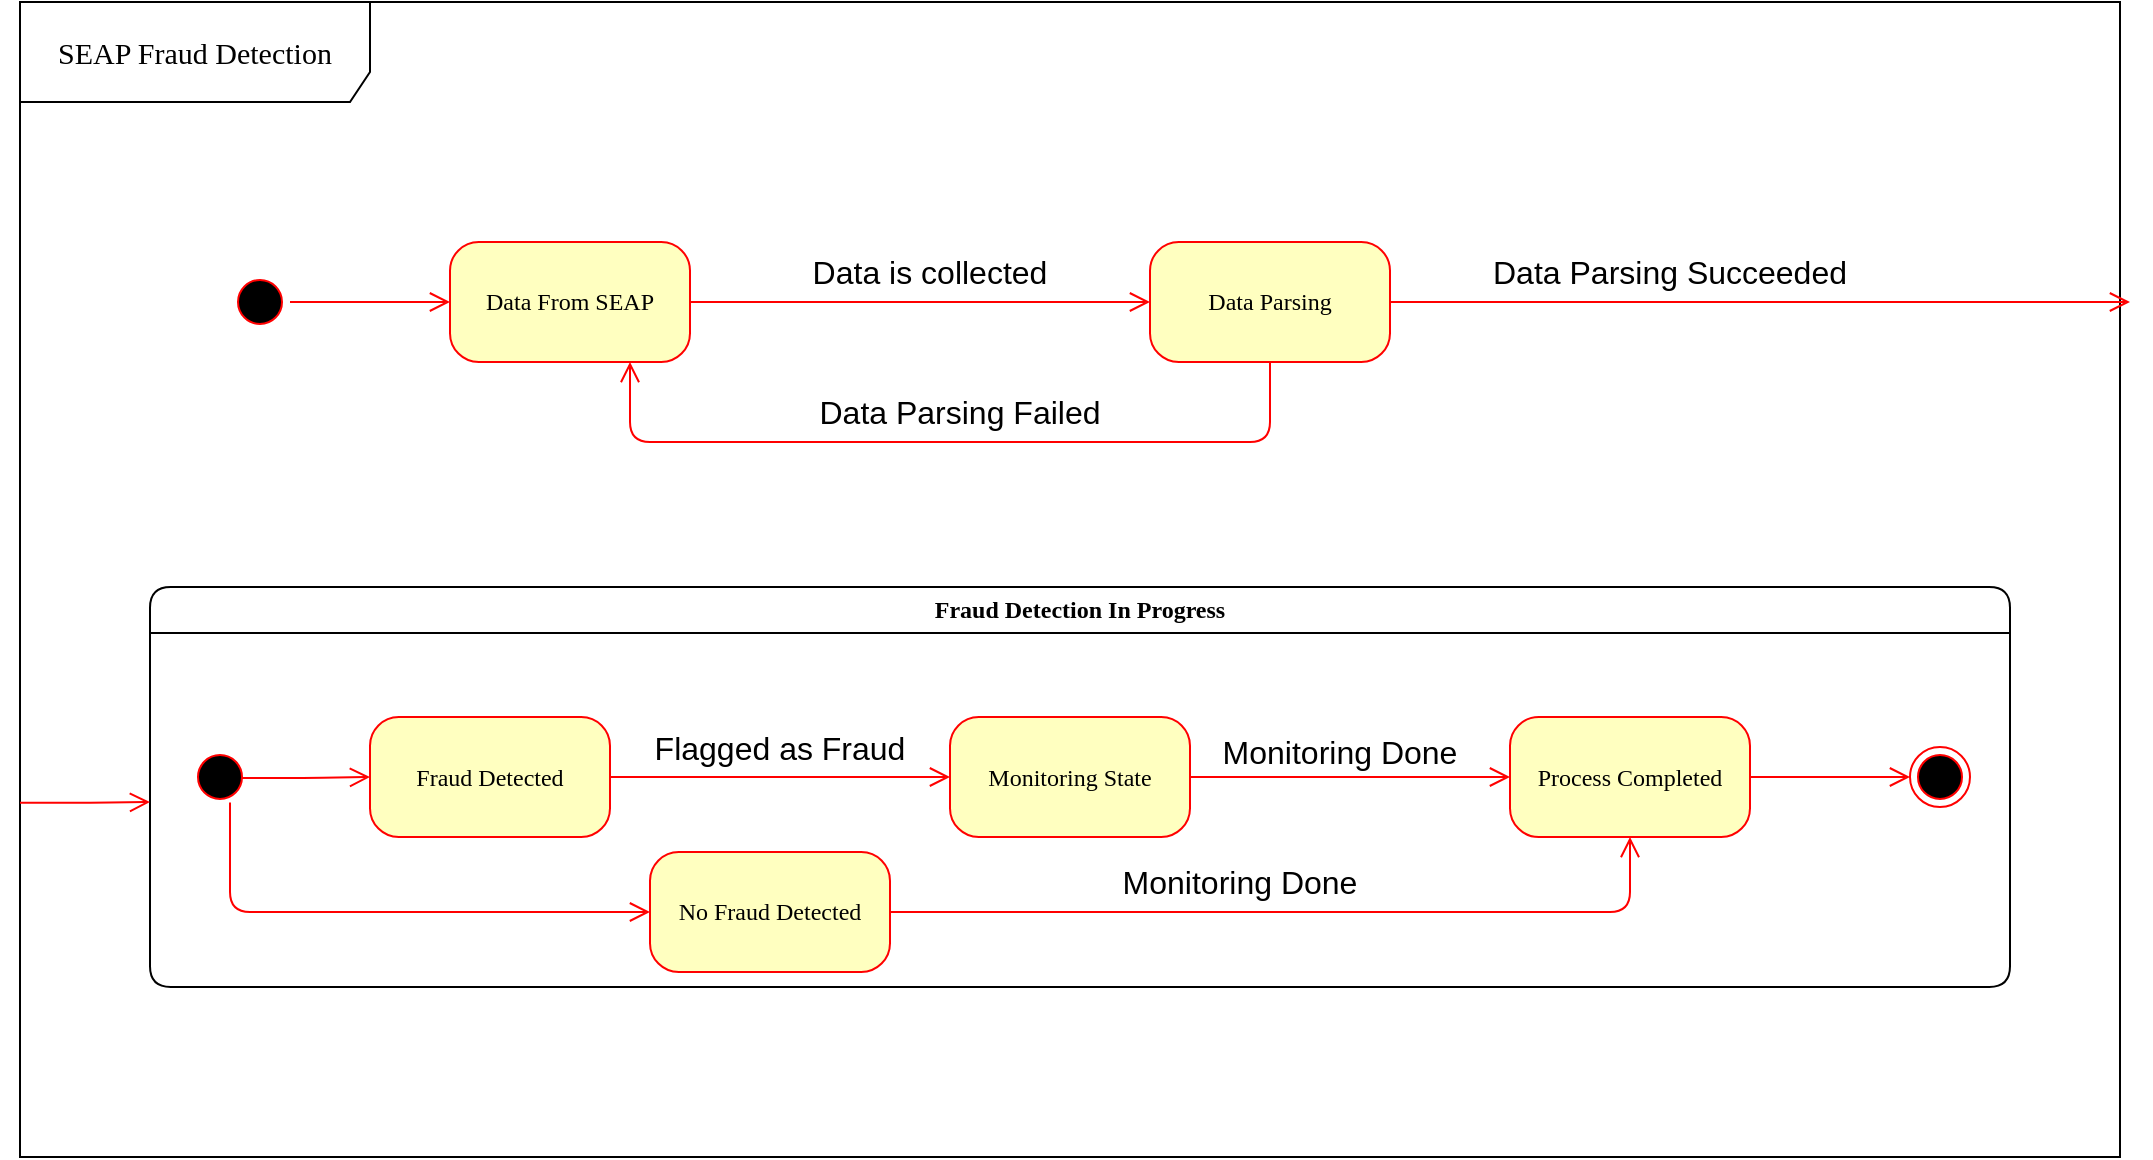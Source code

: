 <mxfile version="24.7.17">
  <diagram name="Page-1" id="58cdce13-f638-feb5-8d6f-7d28b1aa9fa0">
    <mxGraphModel dx="1354" dy="862" grid="1" gridSize="10" guides="1" tooltips="1" connect="1" arrows="1" fold="1" page="1" pageScale="1" pageWidth="1100" pageHeight="850" background="none" math="0" shadow="0">
      <root>
        <mxCell id="0" />
        <mxCell id="1" parent="0" />
        <mxCell id="2a3bc250acf0617d-8" value="&lt;font style=&quot;font-size: 15px;&quot;&gt;SEAP Fraud Detection&lt;/font&gt;" style="shape=umlFrame;whiteSpace=wrap;html=1;rounded=1;shadow=0;comic=0;labelBackgroundColor=none;strokeWidth=1;fontFamily=Verdana;fontSize=12;align=center;width=175;height=50;" parent="1" vertex="1">
          <mxGeometry x="25" width="1050" height="577.5" as="geometry" />
        </mxCell>
        <mxCell id="382b91b5511bd0f7-1" value="" style="ellipse;html=1;shape=startState;fillColor=#000000;strokeColor=#ff0000;rounded=1;shadow=0;comic=0;labelBackgroundColor=none;fontFamily=Verdana;fontSize=12;fontColor=#000000;align=center;direction=south;" parent="1" vertex="1">
          <mxGeometry x="130" y="135" width="30" height="30" as="geometry" />
        </mxCell>
        <mxCell id="382b91b5511bd0f7-6" value="Data From SEAP" style="rounded=1;whiteSpace=wrap;html=1;arcSize=24;fillColor=#ffffc0;strokeColor=#ff0000;shadow=0;comic=0;labelBackgroundColor=none;fontFamily=Verdana;fontSize=12;fontColor=#000000;align=center;" parent="1" vertex="1">
          <mxGeometry x="240" y="120" width="120" height="60" as="geometry" />
        </mxCell>
        <mxCell id="3cde6dad864a17aa-3" style="edgeStyle=orthogonalEdgeStyle;html=1;exitX=1;exitY=0.5;labelBackgroundColor=none;endArrow=open;endSize=8;strokeColor=#ff0000;fontFamily=Verdana;fontSize=12;align=left;exitDx=0;exitDy=0;" parent="1" source="382b91b5511bd0f7-7" edge="1">
          <mxGeometry relative="1" as="geometry">
            <mxPoint x="1080" y="150" as="targetPoint" />
            <Array as="points">
              <mxPoint x="1080" y="150" />
            </Array>
          </mxGeometry>
        </mxCell>
        <mxCell id="382b91b5511bd0f7-7" value="Data Parsing" style="rounded=1;whiteSpace=wrap;html=1;arcSize=24;fillColor=#ffffc0;strokeColor=#ff0000;shadow=0;comic=0;labelBackgroundColor=none;fontFamily=Verdana;fontSize=12;fontColor=#000000;align=center;" parent="1" vertex="1">
          <mxGeometry x="590" y="120" width="120" height="60" as="geometry" />
        </mxCell>
        <mxCell id="2a3bc250acf0617d-7" value="Fraud Detection In Progress" style="swimlane;whiteSpace=wrap;html=1;rounded=1;shadow=0;comic=0;labelBackgroundColor=none;strokeWidth=1;fontFamily=Verdana;fontSize=12;align=center;" parent="1" vertex="1">
          <mxGeometry x="90" y="292.5" width="930" height="200" as="geometry" />
        </mxCell>
        <mxCell id="3cde6dad864a17aa-10" style="edgeStyle=elbowEdgeStyle;html=1;labelBackgroundColor=none;endArrow=open;endSize=8;strokeColor=#ff0000;fontFamily=Verdana;fontSize=12;align=left;entryX=0;entryY=0.5;entryDx=0;entryDy=0;exitX=1;exitY=0.5;exitDx=0;exitDy=0;" parent="2a3bc250acf0617d-7" source="382b91b5511bd0f7-8" target="3cde6dad864a17aa-1" edge="1">
          <mxGeometry relative="1" as="geometry">
            <Array as="points">
              <mxPoint x="370" y="78" />
            </Array>
          </mxGeometry>
        </mxCell>
        <mxCell id="382b91b5511bd0f7-8" value="Fraud Detected" style="rounded=1;whiteSpace=wrap;html=1;arcSize=24;fillColor=#ffffc0;strokeColor=#ff0000;shadow=0;comic=0;labelBackgroundColor=none;fontFamily=Verdana;fontSize=12;fontColor=#000000;align=center;" parent="2a3bc250acf0617d-7" vertex="1">
          <mxGeometry x="110" y="65" width="120" height="60" as="geometry" />
        </mxCell>
        <mxCell id="24f968d109e7d6b4-3" value="" style="ellipse;html=1;shape=endState;fillColor=#000000;strokeColor=#ff0000;rounded=1;shadow=0;comic=0;labelBackgroundColor=none;fontFamily=Verdana;fontSize=12;fontColor=#000000;align=center;" parent="2a3bc250acf0617d-7" vertex="1">
          <mxGeometry x="880" y="80" width="30" height="30" as="geometry" />
        </mxCell>
        <mxCell id="3cde6dad864a17aa-9" style="edgeStyle=elbowEdgeStyle;html=1;labelBackgroundColor=none;endArrow=open;endSize=8;strokeColor=#ff0000;fontFamily=Verdana;fontSize=12;align=left;exitX=0.517;exitY=0.232;exitDx=0;exitDy=0;exitPerimeter=0;" parent="2a3bc250acf0617d-7" source="2a3bc250acf0617d-3" target="382b91b5511bd0f7-8" edge="1">
          <mxGeometry relative="1" as="geometry" />
        </mxCell>
        <mxCell id="2a3bc250acf0617d-3" value="" style="ellipse;html=1;shape=startState;fillColor=#000000;strokeColor=#ff0000;rounded=1;shadow=0;comic=0;labelBackgroundColor=none;fontFamily=Verdana;fontSize=12;fontColor=#000000;align=center;direction=south;" parent="2a3bc250acf0617d-7" vertex="1">
          <mxGeometry x="20" y="80" width="30" height="30" as="geometry" />
        </mxCell>
        <mxCell id="3cde6dad864a17aa-11" style="edgeStyle=elbowEdgeStyle;html=1;labelBackgroundColor=none;endArrow=open;endSize=8;strokeColor=#ff0000;fontFamily=Verdana;fontSize=12;align=left;" parent="2a3bc250acf0617d-7" source="3cde6dad864a17aa-1" target="3cde6dad864a17aa-2" edge="1">
          <mxGeometry relative="1" as="geometry" />
        </mxCell>
        <mxCell id="3cde6dad864a17aa-1" value="Monitoring State" style="rounded=1;whiteSpace=wrap;html=1;arcSize=24;fillColor=#ffffc0;strokeColor=#ff0000;shadow=0;comic=0;labelBackgroundColor=none;fontFamily=Verdana;fontSize=12;fontColor=#000000;align=center;" parent="2a3bc250acf0617d-7" vertex="1">
          <mxGeometry x="400" y="65" width="120" height="60" as="geometry" />
        </mxCell>
        <mxCell id="3cde6dad864a17aa-12" style="edgeStyle=elbowEdgeStyle;html=1;labelBackgroundColor=none;endArrow=open;endSize=8;strokeColor=#ff0000;fontFamily=Verdana;fontSize=12;align=left;" parent="2a3bc250acf0617d-7" source="3cde6dad864a17aa-2" target="24f968d109e7d6b4-3" edge="1">
          <mxGeometry relative="1" as="geometry" />
        </mxCell>
        <mxCell id="3cde6dad864a17aa-2" value="Process Completed" style="rounded=1;whiteSpace=wrap;html=1;arcSize=24;fillColor=#ffffc0;strokeColor=#ff0000;shadow=0;comic=0;labelBackgroundColor=none;fontFamily=Verdana;fontSize=12;fontColor=#000000;align=center;" parent="2a3bc250acf0617d-7" vertex="1">
          <mxGeometry x="680" y="65" width="120" height="60" as="geometry" />
        </mxCell>
        <mxCell id="VFjPNz2DjqEzJ4-hc-5V-13" value="Flagged as Fraud" style="text;html=1;align=center;verticalAlign=middle;whiteSpace=wrap;rounded=0;fontSize=16;" vertex="1" parent="2a3bc250acf0617d-7">
          <mxGeometry x="240" y="65" width="150" height="30" as="geometry" />
        </mxCell>
        <mxCell id="VFjPNz2DjqEzJ4-hc-5V-23" value="Monitoring Done" style="text;html=1;align=center;verticalAlign=middle;whiteSpace=wrap;rounded=0;fontSize=16;" vertex="1" parent="2a3bc250acf0617d-7">
          <mxGeometry x="470" y="132.5" width="150" height="30" as="geometry" />
        </mxCell>
        <mxCell id="2a3bc250acf0617d-9" style="edgeStyle=orthogonalEdgeStyle;html=1;labelBackgroundColor=none;endArrow=open;endSize=8;strokeColor=#ff0000;fontFamily=Verdana;fontSize=12;align=left;" parent="1" source="382b91b5511bd0f7-1" target="382b91b5511bd0f7-6" edge="1">
          <mxGeometry relative="1" as="geometry" />
        </mxCell>
        <mxCell id="2a3bc250acf0617d-10" style="edgeStyle=orthogonalEdgeStyle;html=1;labelBackgroundColor=none;endArrow=open;endSize=8;strokeColor=#ff0000;fontFamily=Verdana;fontSize=12;align=left;entryX=0;entryY=0.5;exitX=1;exitY=0.5;exitDx=0;exitDy=0;" parent="1" source="382b91b5511bd0f7-6" target="382b91b5511bd0f7-7" edge="1">
          <mxGeometry relative="1" as="geometry">
            <Array as="points">
              <mxPoint x="510" y="150" />
            </Array>
          </mxGeometry>
        </mxCell>
        <mxCell id="2a3bc250acf0617d-11" style="edgeStyle=orthogonalEdgeStyle;html=1;labelBackgroundColor=none;endArrow=open;endSize=8;strokeColor=#ff0000;fontFamily=Verdana;fontSize=12;align=left;exitX=0.5;exitY=1;" parent="1" source="382b91b5511bd0f7-7" target="382b91b5511bd0f7-6" edge="1">
          <mxGeometry relative="1" as="geometry">
            <mxPoint x="520" y="300" as="sourcePoint" />
            <Array as="points">
              <mxPoint x="650" y="220" />
              <mxPoint x="330" y="220" />
            </Array>
          </mxGeometry>
        </mxCell>
        <mxCell id="VFjPNz2DjqEzJ4-hc-5V-3" value="Data is collected" style="text;html=1;align=center;verticalAlign=middle;whiteSpace=wrap;rounded=0;fontSize=16;" vertex="1" parent="1">
          <mxGeometry x="400" y="120" width="160" height="30" as="geometry" />
        </mxCell>
        <mxCell id="VFjPNz2DjqEzJ4-hc-5V-5" value="Data Parsing Failed" style="text;html=1;align=center;verticalAlign=middle;whiteSpace=wrap;rounded=0;fontSize=16;" vertex="1" parent="1">
          <mxGeometry x="410" y="190" width="170" height="30" as="geometry" />
        </mxCell>
        <mxCell id="VFjPNz2DjqEzJ4-hc-5V-6" value="Data Parsing Succeeded" style="text;html=1;align=center;verticalAlign=middle;whiteSpace=wrap;rounded=0;fontSize=16;" vertex="1" parent="1">
          <mxGeometry x="760" y="120" width="180" height="30" as="geometry" />
        </mxCell>
        <mxCell id="VFjPNz2DjqEzJ4-hc-5V-12" style="edgeStyle=elbowEdgeStyle;html=1;labelBackgroundColor=none;endArrow=open;endSize=8;strokeColor=#ff0000;fontFamily=Verdana;fontSize=12;align=left;exitX=0;exitY=0.625;exitDx=0;exitDy=0;exitPerimeter=0;" edge="1" parent="1">
          <mxGeometry relative="1" as="geometry">
            <mxPoint x="25" y="400.437" as="sourcePoint" />
            <mxPoint x="90" y="400" as="targetPoint" />
            <Array as="points">
              <mxPoint x="60" y="439.5" />
            </Array>
          </mxGeometry>
        </mxCell>
        <mxCell id="VFjPNz2DjqEzJ4-hc-5V-16" value="Monitoring Done" style="text;html=1;align=center;verticalAlign=middle;whiteSpace=wrap;rounded=0;fontSize=16;" vertex="1" parent="1">
          <mxGeometry x="620" y="360" width="130" height="30" as="geometry" />
        </mxCell>
        <mxCell id="VFjPNz2DjqEzJ4-hc-5V-17" value="No Fraud Detected" style="rounded=1;whiteSpace=wrap;html=1;arcSize=24;fillColor=#ffffc0;strokeColor=#ff0000;shadow=0;comic=0;labelBackgroundColor=none;fontFamily=Verdana;fontSize=12;fontColor=#000000;align=center;" vertex="1" parent="1">
          <mxGeometry x="340" y="425" width="120" height="60" as="geometry" />
        </mxCell>
        <mxCell id="VFjPNz2DjqEzJ4-hc-5V-20" style="edgeStyle=elbowEdgeStyle;html=1;labelBackgroundColor=none;endArrow=open;endSize=8;strokeColor=#ff0000;fontFamily=Verdana;fontSize=12;align=left;exitX=0.1;exitY=0.693;exitDx=0;exitDy=0;exitPerimeter=0;entryX=0;entryY=0.5;entryDx=0;entryDy=0;" edge="1" parent="1" source="2a3bc250acf0617d-8" target="VFjPNz2DjqEzJ4-hc-5V-17">
          <mxGeometry relative="1" as="geometry">
            <mxPoint x="240" y="460" as="sourcePoint" />
            <mxPoint x="300" y="460" as="targetPoint" />
            <Array as="points">
              <mxPoint x="130" y="450.5" />
            </Array>
          </mxGeometry>
        </mxCell>
        <mxCell id="VFjPNz2DjqEzJ4-hc-5V-22" style="edgeStyle=elbowEdgeStyle;html=1;labelBackgroundColor=none;endArrow=open;endSize=8;strokeColor=#ff0000;fontFamily=Verdana;fontSize=12;align=left;exitX=1;exitY=0.5;exitDx=0;exitDy=0;entryX=0.5;entryY=1;entryDx=0;entryDy=0;" edge="1" parent="1" source="VFjPNz2DjqEzJ4-hc-5V-17" target="3cde6dad864a17aa-2">
          <mxGeometry relative="1" as="geometry">
            <mxPoint x="570" y="425" as="sourcePoint" />
            <mxPoint x="780" y="480" as="targetPoint" />
            <Array as="points">
              <mxPoint x="830" y="480" />
            </Array>
          </mxGeometry>
        </mxCell>
      </root>
    </mxGraphModel>
  </diagram>
</mxfile>
